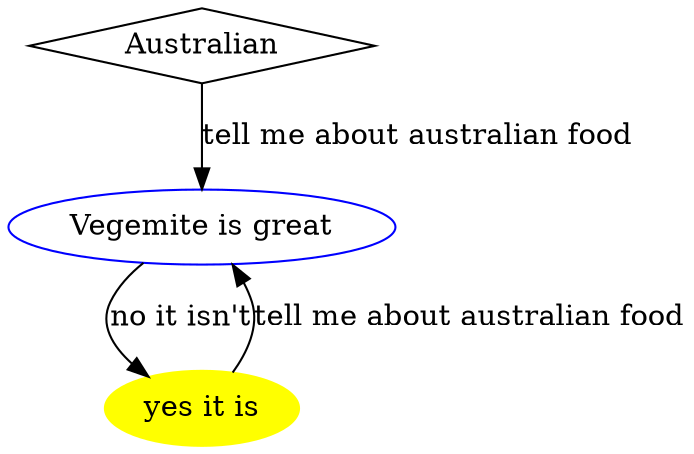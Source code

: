 digraph thread_5 {
rule_12[label="Vegemite is great",color=blue,URL="Index.html?perform=RuleSubView&sub_rule=12"];
enter [shape=box,label="Australian",URL="Index.html?perform=ClassSubView&sub_class=6",shape=diamond];
enter -> rule_12 [label="tell me about australian food"];
rule_12 -> rule_13 [label="no it isn't"];
rule_13[label="yes it is",color=yellow,style=filled,URL="Index.html?perform=RuleSubView&sub_rule=13"];
enter [shape=box,label="Australian",URL="Index.html?perform=ClassSubView&sub_class=6",shape=diamond];
rule_13 -> rule_12 [label="tell me about australian food"];
}
